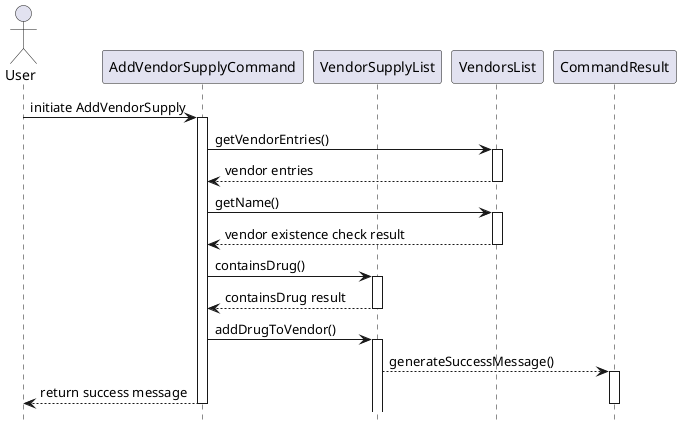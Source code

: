 @startuml

hide footbox
actor User
participant AddVendorSupplyCommand
participant VendorSupplyList
participant VendorsList

User -> AddVendorSupplyCommand: initiate AddVendorSupply
Activate AddVendorSupplyCommand

AddVendorSupplyCommand -> VendorsList: getVendorEntries()
Activate VendorsList

VendorsList --> AddVendorSupplyCommand: vendor entries
Deactivate VendorsList

AddVendorSupplyCommand -> VendorsList: getName()
Activate VendorsList

VendorsList --> AddVendorSupplyCommand: vendor existence check result
Deactivate VendorsList
AddVendorSupplyCommand -> VendorSupplyList: containsDrug()
Activate VendorSupplyList

VendorSupplyList --> AddVendorSupplyCommand: containsDrug result
Deactivate VendorSupplyList

AddVendorSupplyCommand -> VendorSupplyList: addDrugToVendor()
Activate VendorSupplyList

VendorSupplyList --> CommandResult: generateSuccessMessage()
Activate CommandResult

AddVendorSupplyCommand --> User: return success message
Deactivate CommandResult

Deactivate AddVendorSupplyCommand
@enduml
